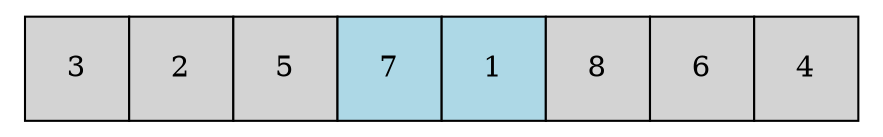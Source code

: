 digraph G
{
    shape = none
        label = <<table border="0" cellspacing="0">
        <tr>
        <td port="port0" width="50" height="50" border="1" bgcolor="lightgray">3</td>
        <td port="port2" width="50" height="50" border="1" bgcolor="lightgray">2</td>
        <td port="port3" width="50" height="50" border="1" bgcolor="lightgray">5</td>
        <td port="port1" width="50" height="50" border="1" bgcolor="lightblue">7</td>
        <td port="port4" width="50" height="50" border="1" bgcolor="lightblue">1</td>
        <td port="port5" width="50" height="50" border="1" bgcolor="lightgray">8</td>
        <td port="port6" width="50" height="50" border="1" bgcolor="lightgray">6</td>
        <td port="port7" width="50" height="50" border="1" bgcolor="lightgray">4</td>
        </tr>
        </table>>
}

